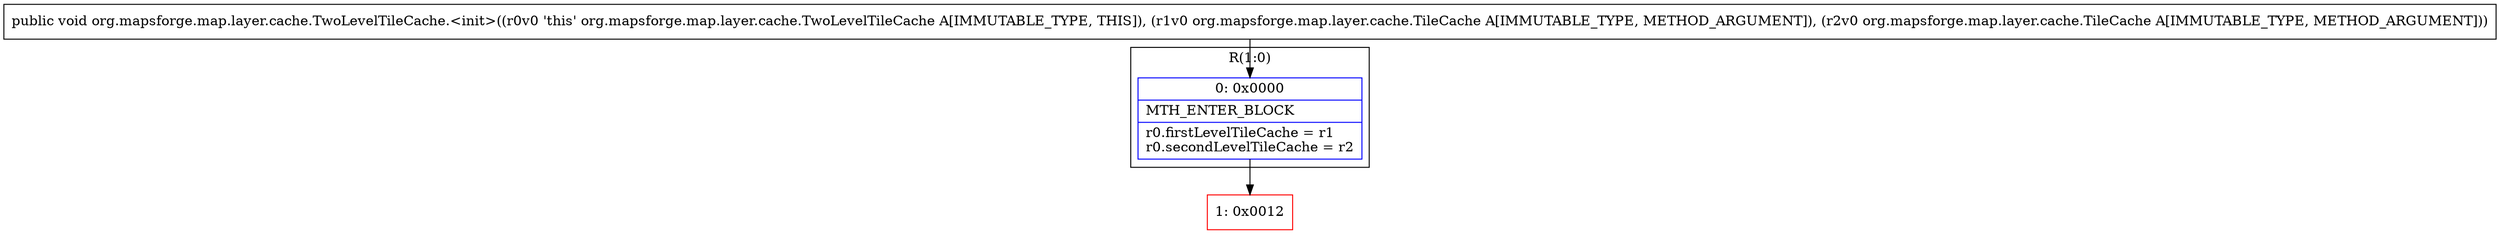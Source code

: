 digraph "CFG fororg.mapsforge.map.layer.cache.TwoLevelTileCache.\<init\>(Lorg\/mapsforge\/map\/layer\/cache\/TileCache;Lorg\/mapsforge\/map\/layer\/cache\/TileCache;)V" {
subgraph cluster_Region_1674054260 {
label = "R(1:0)";
node [shape=record,color=blue];
Node_0 [shape=record,label="{0\:\ 0x0000|MTH_ENTER_BLOCK\l|r0.firstLevelTileCache = r1\lr0.secondLevelTileCache = r2\l}"];
}
Node_1 [shape=record,color=red,label="{1\:\ 0x0012}"];
MethodNode[shape=record,label="{public void org.mapsforge.map.layer.cache.TwoLevelTileCache.\<init\>((r0v0 'this' org.mapsforge.map.layer.cache.TwoLevelTileCache A[IMMUTABLE_TYPE, THIS]), (r1v0 org.mapsforge.map.layer.cache.TileCache A[IMMUTABLE_TYPE, METHOD_ARGUMENT]), (r2v0 org.mapsforge.map.layer.cache.TileCache A[IMMUTABLE_TYPE, METHOD_ARGUMENT])) }"];
MethodNode -> Node_0;
Node_0 -> Node_1;
}


